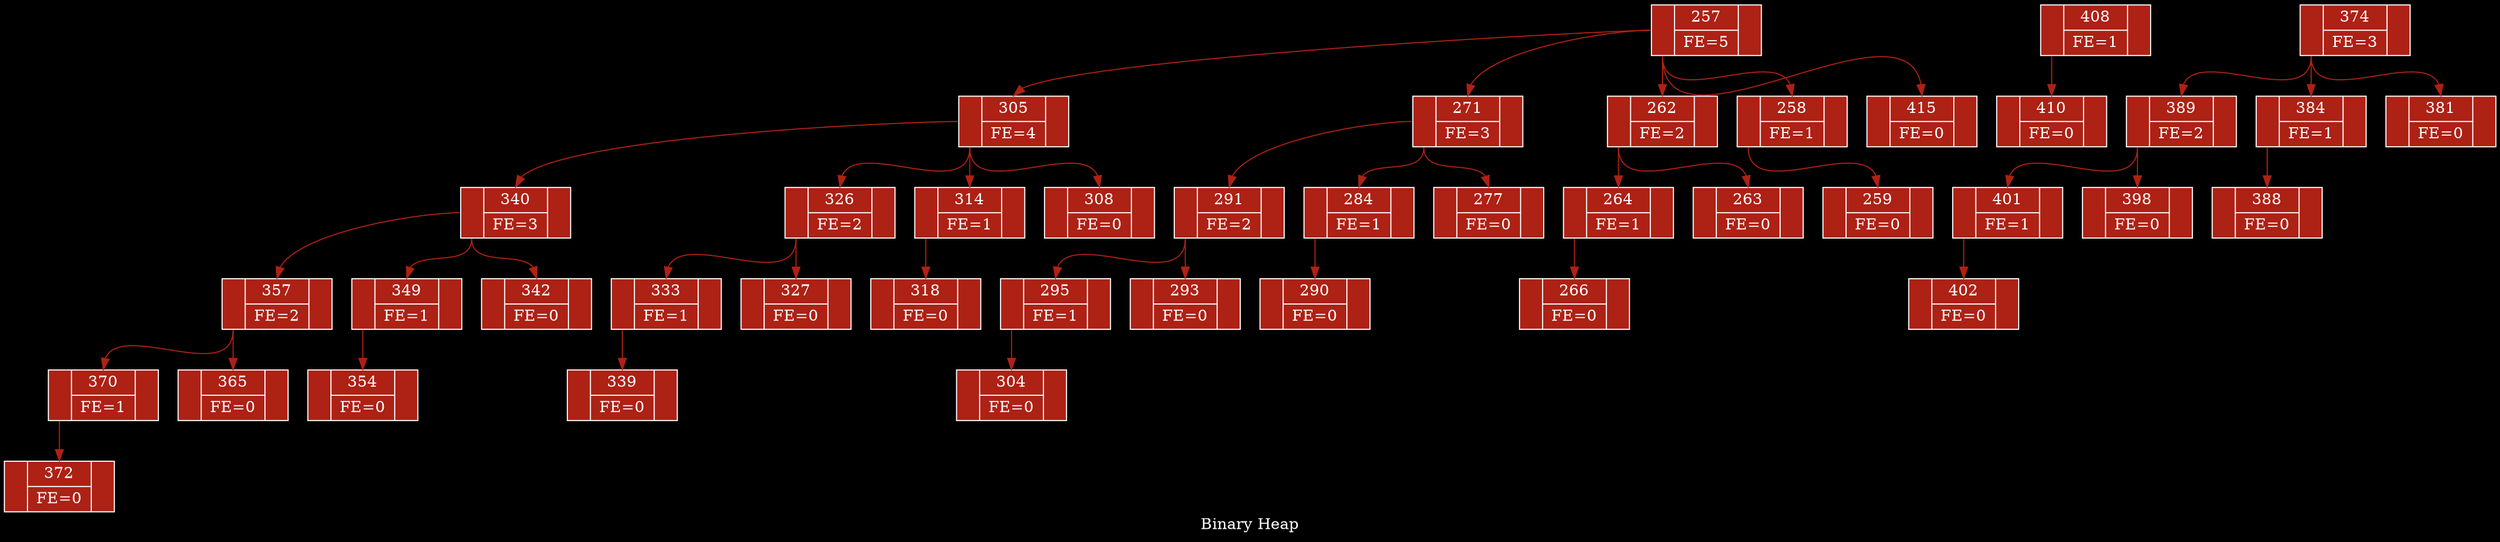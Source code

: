 digraph G {
rankdir="TB"
label= "Binary Heap";
fontcolor = white
bgcolor = "black"
node [shape = record];
257[color = white fontcolor = white label = "<f0> | {{<f1> 257} | FE=5} | <f2> " style = filled fillcolor = "#AE2115" ]257:f0 -> 305:f1 [color = "#AE2115"];
305[color = white fontcolor = white label = "<f0> | {{<f1> 305} | FE=4} | <f2> " style = filled fillcolor = "#AE2115" ]305:f0 -> 340:f1 [color = "#AE2115"];
340[color = white fontcolor = white label = "<f0> | {{<f1> 340} | FE=3} | <f2> " style = filled fillcolor = "#AE2115" ]340:f0 -> 357:f1 [color = "#AE2115"];
357[color = white fontcolor = white label = "<f0> | {{<f1> 357} | FE=2} | <f2> " style = filled fillcolor = "#AE2115" ]357:f0 -> 370:f1 [color = "#AE2115"];
370[color = white fontcolor = white label = "<f0> | {{<f1> 370} | FE=1} | <f2> " style = filled fillcolor = "#AE2115" ]370:f0 -> 372:f1 [color = "#AE2115"];
372[color = white fontcolor = white label = "<f0> | {{<f1> 372} | FE=0} | <f2> " style = filled fillcolor = "#AE2115" ]357:f0 -> 365:f1 [color = "#AE2115"];
365[color = white fontcolor = white label = "<f0> | {{<f1> 365} | FE=0} | <f2> " style = filled fillcolor = "#AE2115" ]340:f0 -> 349:f1 [color = "#AE2115"];
349[color = white fontcolor = white label = "<f0> | {{<f1> 349} | FE=1} | <f2> " style = filled fillcolor = "#AE2115" ]349:f0 -> 354:f1 [color = "#AE2115"];
354[color = white fontcolor = white label = "<f0> | {{<f1> 354} | FE=0} | <f2> " style = filled fillcolor = "#AE2115" ]340:f0 -> 342:f1 [color = "#AE2115"];
342[color = white fontcolor = white label = "<f0> | {{<f1> 342} | FE=0} | <f2> " style = filled fillcolor = "#AE2115" ]305:f0 -> 326:f1 [color = "#AE2115"];
326[color = white fontcolor = white label = "<f0> | {{<f1> 326} | FE=2} | <f2> " style = filled fillcolor = "#AE2115" ]326:f0 -> 333:f1 [color = "#AE2115"];
333[color = white fontcolor = white label = "<f0> | {{<f1> 333} | FE=1} | <f2> " style = filled fillcolor = "#AE2115" ]333:f0 -> 339:f1 [color = "#AE2115"];
339[color = white fontcolor = white label = "<f0> | {{<f1> 339} | FE=0} | <f2> " style = filled fillcolor = "#AE2115" ]326:f0 -> 327:f1 [color = "#AE2115"];
327[color = white fontcolor = white label = "<f0> | {{<f1> 327} | FE=0} | <f2> " style = filled fillcolor = "#AE2115" ]305:f0 -> 314:f1 [color = "#AE2115"];
314[color = white fontcolor = white label = "<f0> | {{<f1> 314} | FE=1} | <f2> " style = filled fillcolor = "#AE2115" ]314:f0 -> 318:f1 [color = "#AE2115"];
318[color = white fontcolor = white label = "<f0> | {{<f1> 318} | FE=0} | <f2> " style = filled fillcolor = "#AE2115" ]305:f0 -> 308:f1 [color = "#AE2115"];
308[color = white fontcolor = white label = "<f0> | {{<f1> 308} | FE=0} | <f2> " style = filled fillcolor = "#AE2115" ]257:f0 -> 271:f1 [color = "#AE2115"];
271[color = white fontcolor = white label = "<f0> | {{<f1> 271} | FE=3} | <f2> " style = filled fillcolor = "#AE2115" ]271:f0 -> 291:f1 [color = "#AE2115"];
291[color = white fontcolor = white label = "<f0> | {{<f1> 291} | FE=2} | <f2> " style = filled fillcolor = "#AE2115" ]291:f0 -> 295:f1 [color = "#AE2115"];
295[color = white fontcolor = white label = "<f0> | {{<f1> 295} | FE=1} | <f2> " style = filled fillcolor = "#AE2115" ]295:f0 -> 304:f1 [color = "#AE2115"];
304[color = white fontcolor = white label = "<f0> | {{<f1> 304} | FE=0} | <f2> " style = filled fillcolor = "#AE2115" ]291:f0 -> 293:f1 [color = "#AE2115"];
293[color = white fontcolor = white label = "<f0> | {{<f1> 293} | FE=0} | <f2> " style = filled fillcolor = "#AE2115" ]271:f0 -> 284:f1 [color = "#AE2115"];
284[color = white fontcolor = white label = "<f0> | {{<f1> 284} | FE=1} | <f2> " style = filled fillcolor = "#AE2115" ]284:f0 -> 290:f1 [color = "#AE2115"];
290[color = white fontcolor = white label = "<f0> | {{<f1> 290} | FE=0} | <f2> " style = filled fillcolor = "#AE2115" ]271:f0 -> 277:f1 [color = "#AE2115"];
277[color = white fontcolor = white label = "<f0> | {{<f1> 277} | FE=0} | <f2> " style = filled fillcolor = "#AE2115" ]257:f0 -> 262:f1 [color = "#AE2115"];
262[color = white fontcolor = white label = "<f0> | {{<f1> 262} | FE=2} | <f2> " style = filled fillcolor = "#AE2115" ]262:f0 -> 264:f1 [color = "#AE2115"];
264[color = white fontcolor = white label = "<f0> | {{<f1> 264} | FE=1} | <f2> " style = filled fillcolor = "#AE2115" ]264:f0 -> 266:f1 [color = "#AE2115"];
266[color = white fontcolor = white label = "<f0> | {{<f1> 266} | FE=0} | <f2> " style = filled fillcolor = "#AE2115" ]262:f0 -> 263:f1 [color = "#AE2115"];
263[color = white fontcolor = white label = "<f0> | {{<f1> 263} | FE=0} | <f2> " style = filled fillcolor = "#AE2115" ]257:f0 -> 258:f1 [color = "#AE2115"];
258[color = white fontcolor = white label = "<f0> | {{<f1> 258} | FE=1} | <f2> " style = filled fillcolor = "#AE2115" ]258:f0 -> 259:f1 [color = "#AE2115"];
259[color = white fontcolor = white label = "<f0> | {{<f1> 259} | FE=0} | <f2> " style = filled fillcolor = "#AE2115" ]257:f0 -> 415:f1 [color = "#AE2115"];
415[color = white fontcolor = white label = "<f0> | {{<f1> 415} | FE=0} | <f2> " style = filled fillcolor = "#AE2115" ]408[color = white fontcolor = white label = "<f0> | {{<f1> 408} | FE=1} | <f2> " style = filled fillcolor = "#AE2115" ]408:f0 -> 410:f1 [color = "#AE2115"];
410[color = white fontcolor = white label = "<f0> | {{<f1> 410} | FE=0} | <f2> " style = filled fillcolor = "#AE2115" ]374[color = white fontcolor = white label = "<f0> | {{<f1> 374} | FE=3} | <f2> " style = filled fillcolor = "#AE2115" ]374:f0 -> 389:f1 [color = "#AE2115"];
389[color = white fontcolor = white label = "<f0> | {{<f1> 389} | FE=2} | <f2> " style = filled fillcolor = "#AE2115" ]389:f0 -> 401:f1 [color = "#AE2115"];
401[color = white fontcolor = white label = "<f0> | {{<f1> 401} | FE=1} | <f2> " style = filled fillcolor = "#AE2115" ]401:f0 -> 402:f1 [color = "#AE2115"];
402[color = white fontcolor = white label = "<f0> | {{<f1> 402} | FE=0} | <f2> " style = filled fillcolor = "#AE2115" ]389:f0 -> 398:f1 [color = "#AE2115"];
398[color = white fontcolor = white label = "<f0> | {{<f1> 398} | FE=0} | <f2> " style = filled fillcolor = "#AE2115" ]374:f0 -> 384:f1 [color = "#AE2115"];
384[color = white fontcolor = white label = "<f0> | {{<f1> 384} | FE=1} | <f2> " style = filled fillcolor = "#AE2115" ]384:f0 -> 388:f1 [color = "#AE2115"];
388[color = white fontcolor = white label = "<f0> | {{<f1> 388} | FE=0} | <f2> " style = filled fillcolor = "#AE2115" ]374:f0 -> 381:f1 [color = "#AE2115"];
381[color = white fontcolor = white label = "<f0> | {{<f1> 381} | FE=0} | <f2> " style = filled fillcolor = "#AE2115" ]}
